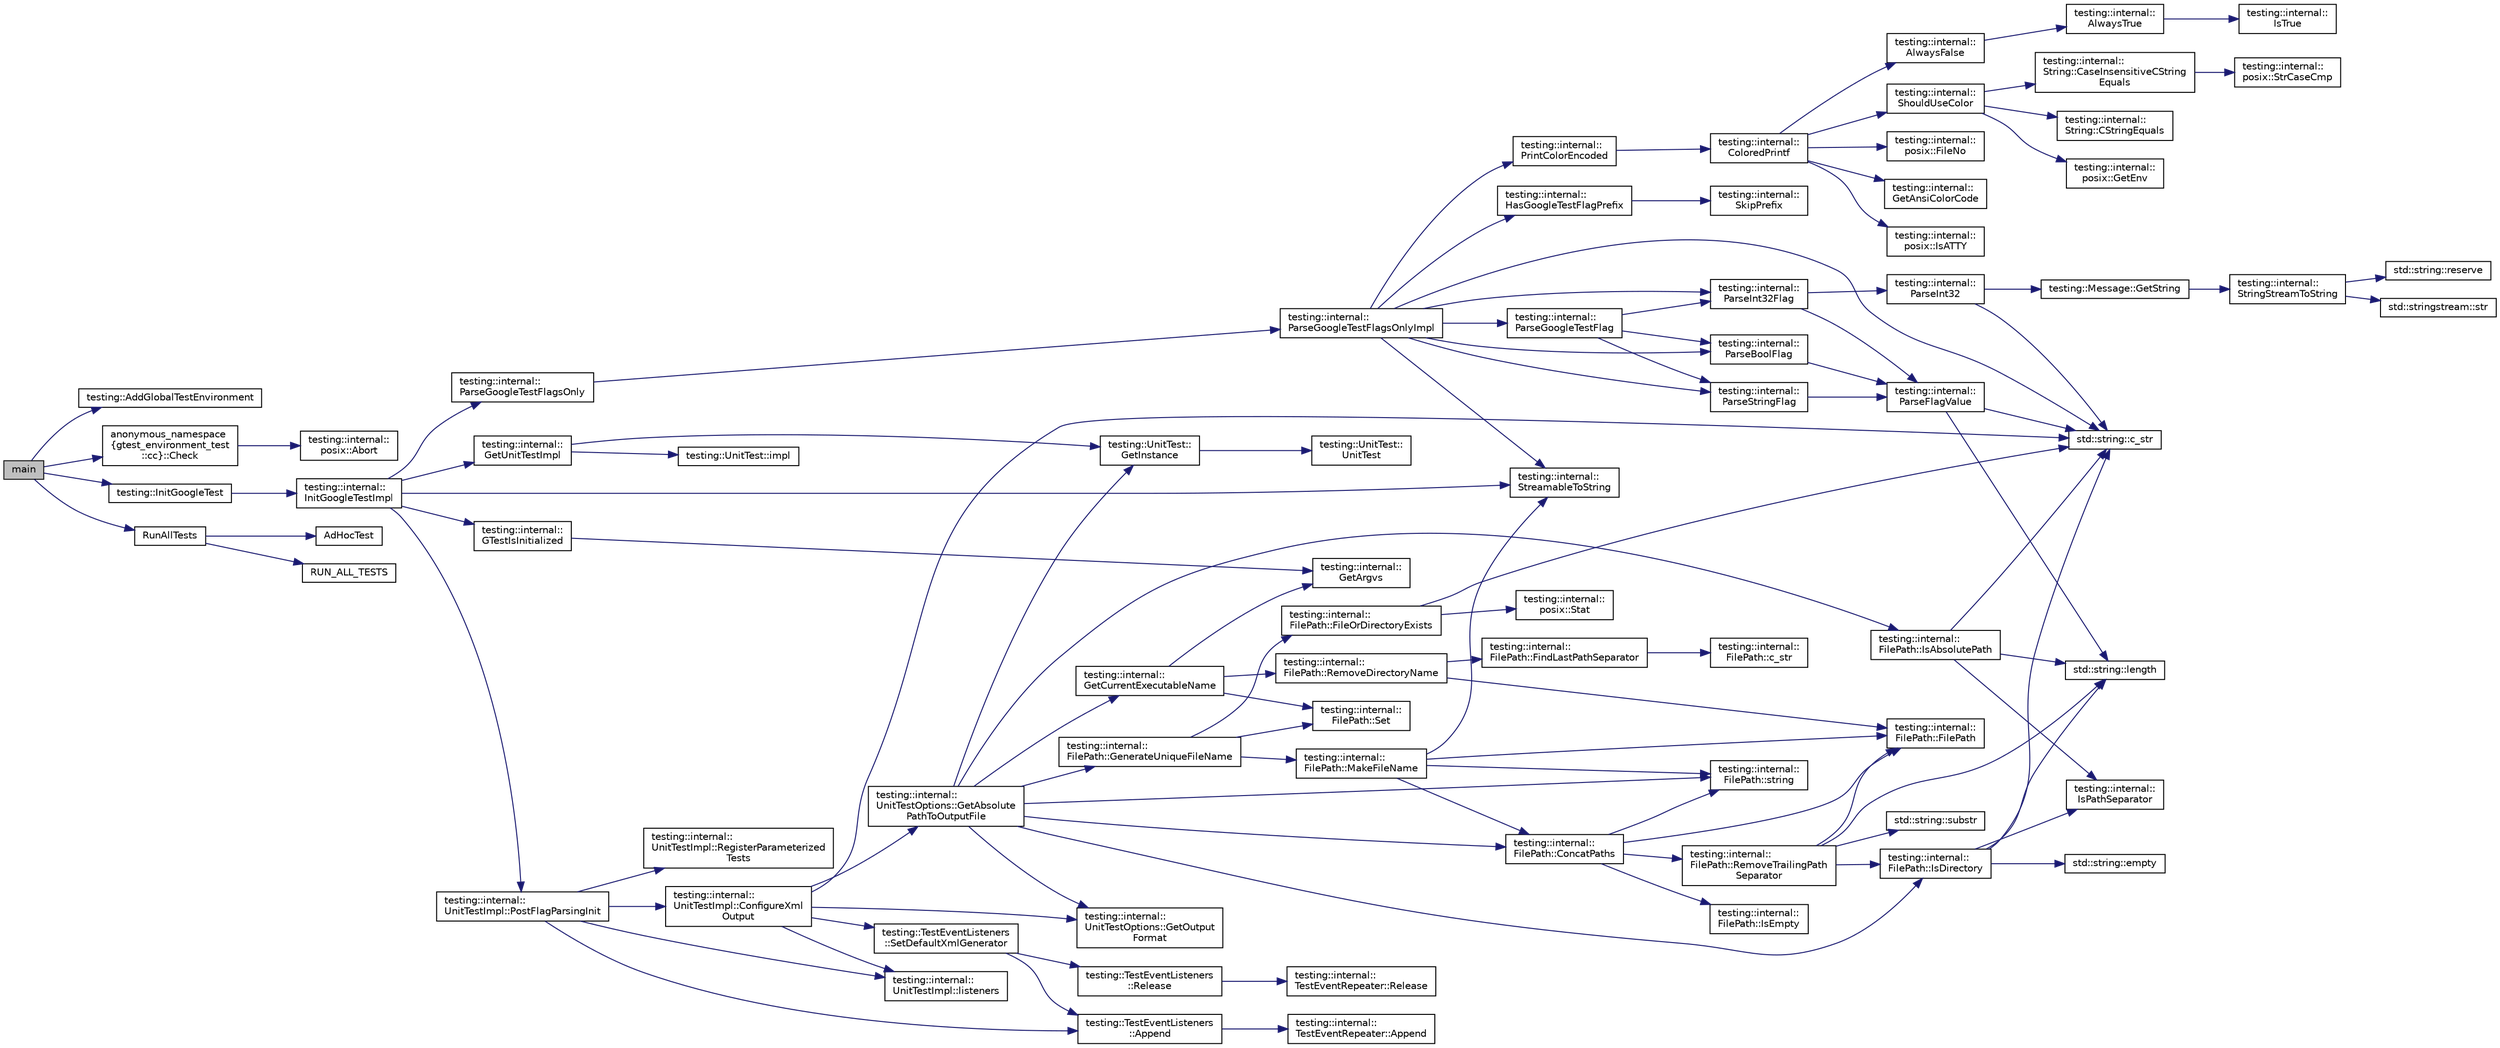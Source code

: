 digraph "main"
{
 // INTERACTIVE_SVG=YES
 // LATEX_PDF_SIZE
  bgcolor="transparent";
  edge [fontname="Helvetica",fontsize="10",labelfontname="Helvetica",labelfontsize="10"];
  node [fontname="Helvetica",fontsize="10",shape=record];
  rankdir="LR";
  Node1 [label="main",height=0.2,width=0.4,color="black", fillcolor="grey75", style="filled", fontcolor="black",tooltip=" "];
  Node1 -> Node2 [color="midnightblue",fontsize="10",style="solid",fontname="Helvetica"];
  Node2 [label="testing::AddGlobalTestEnvironment",height=0.2,width=0.4,color="black",URL="$namespacetesting.html#a460d7b998622e332392c1e00be3a60d5",tooltip=" "];
  Node1 -> Node3 [color="midnightblue",fontsize="10",style="solid",fontname="Helvetica"];
  Node3 [label="anonymous_namespace\l\{gtest_environment_test\l::cc\}::Check",height=0.2,width=0.4,color="black",URL="$namespaceanonymous__namespace_02gtest__environment__test_8cc_03.html#a3dc95a1a281d8c5e115e33be30b9ff91",tooltip=" "];
  Node3 -> Node4 [color="midnightblue",fontsize="10",style="solid",fontname="Helvetica"];
  Node4 [label="testing::internal::\lposix::Abort",height=0.2,width=0.4,color="black",URL="$namespacetesting_1_1internal_1_1posix.html#a69b8278c59359dd6a6f941b4643db9fb",tooltip=" "];
  Node1 -> Node5 [color="midnightblue",fontsize="10",style="solid",fontname="Helvetica"];
  Node5 [label="testing::InitGoogleTest",height=0.2,width=0.4,color="black",URL="$namespacetesting.html#afd726ae08c9bd16dc52f78c822d9946b",tooltip=" "];
  Node5 -> Node6 [color="midnightblue",fontsize="10",style="solid",fontname="Helvetica"];
  Node6 [label="testing::internal::\lInitGoogleTestImpl",height=0.2,width=0.4,color="black",URL="$namespacetesting_1_1internal.html#ac3c6fa93391768aa91c6238b31aaeeb5",tooltip=" "];
  Node6 -> Node7 [color="midnightblue",fontsize="10",style="solid",fontname="Helvetica"];
  Node7 [label="testing::internal::\lGetUnitTestImpl",height=0.2,width=0.4,color="black",URL="$namespacetesting_1_1internal.html#a9bd0caf5d16512de38b39599c13ee634",tooltip=" "];
  Node7 -> Node8 [color="midnightblue",fontsize="10",style="solid",fontname="Helvetica"];
  Node8 [label="testing::UnitTest::\lGetInstance",height=0.2,width=0.4,color="black",URL="$classtesting_1_1UnitTest.html#a24192400b70b3b946746954e9574fb8e",tooltip=" "];
  Node8 -> Node9 [color="midnightblue",fontsize="10",style="solid",fontname="Helvetica"];
  Node9 [label="testing::UnitTest::\lUnitTest",height=0.2,width=0.4,color="black",URL="$classtesting_1_1UnitTest.html#a5e646d37f980429c310af696c8775f5c",tooltip=" "];
  Node7 -> Node10 [color="midnightblue",fontsize="10",style="solid",fontname="Helvetica"];
  Node10 [label="testing::UnitTest::impl",height=0.2,width=0.4,color="black",URL="$classtesting_1_1UnitTest.html#a4df5d11a58affb337d7fa62eaa07690e",tooltip=" "];
  Node6 -> Node11 [color="midnightblue",fontsize="10",style="solid",fontname="Helvetica"];
  Node11 [label="testing::internal::\lGTestIsInitialized",height=0.2,width=0.4,color="black",URL="$namespacetesting_1_1internal.html#a91e707e0d371fae0224ffd37f0d042af",tooltip=" "];
  Node11 -> Node12 [color="midnightblue",fontsize="10",style="solid",fontname="Helvetica"];
  Node12 [label="testing::internal::\lGetArgvs",height=0.2,width=0.4,color="black",URL="$namespacetesting_1_1internal.html#a344160f771a3b754fa4e54b6e9846b23",tooltip=" "];
  Node6 -> Node13 [color="midnightblue",fontsize="10",style="solid",fontname="Helvetica"];
  Node13 [label="testing::internal::\lParseGoogleTestFlagsOnly",height=0.2,width=0.4,color="black",URL="$namespacetesting_1_1internal.html#a472880afbcc592a41e3d623e2dec8412",tooltip=" "];
  Node13 -> Node14 [color="midnightblue",fontsize="10",style="solid",fontname="Helvetica"];
  Node14 [label="testing::internal::\lParseGoogleTestFlagsOnlyImpl",height=0.2,width=0.4,color="black",URL="$namespacetesting_1_1internal.html#ae4c46ce8c3d016848fff52cc5133f2ac",tooltip=" "];
  Node14 -> Node15 [color="midnightblue",fontsize="10",style="solid",fontname="Helvetica"];
  Node15 [label="std::string::c_str",height=0.2,width=0.4,color="black",URL="/Users/shi-rongliu/html_book_20190607/cppreference-doxygen-web.tag.xml$cpp/string/basic_string/c_str.html#",tooltip=" "];
  Node14 -> Node16 [color="midnightblue",fontsize="10",style="solid",fontname="Helvetica"];
  Node16 [label="testing::internal::\lHasGoogleTestFlagPrefix",height=0.2,width=0.4,color="black",URL="$namespacetesting_1_1internal.html#a6fff795269f50673e358438721710d6f",tooltip=" "];
  Node16 -> Node17 [color="midnightblue",fontsize="10",style="solid",fontname="Helvetica"];
  Node17 [label="testing::internal::\lSkipPrefix",height=0.2,width=0.4,color="black",URL="$namespacetesting_1_1internal.html#a244d9a3765727306b597b8992ab84036",tooltip=" "];
  Node14 -> Node18 [color="midnightblue",fontsize="10",style="solid",fontname="Helvetica"];
  Node18 [label="testing::internal::\lParseBoolFlag",height=0.2,width=0.4,color="black",URL="$namespacetesting_1_1internal.html#ada3b98e7cfe93f4ba2053c470d9e3e51",tooltip=" "];
  Node18 -> Node19 [color="midnightblue",fontsize="10",style="solid",fontname="Helvetica"];
  Node19 [label="testing::internal::\lParseFlagValue",height=0.2,width=0.4,color="black",URL="$namespacetesting_1_1internal.html#a8bfd56af5e4a89bfb76f7e1723e41b03",tooltip=" "];
  Node19 -> Node15 [color="midnightblue",fontsize="10",style="solid",fontname="Helvetica"];
  Node19 -> Node20 [color="midnightblue",fontsize="10",style="solid",fontname="Helvetica"];
  Node20 [label="std::string::length",height=0.2,width=0.4,color="black",URL="/Users/shi-rongliu/html_book_20190607/cppreference-doxygen-web.tag.xml$cpp/string/basic_string/size.html#",tooltip=" "];
  Node14 -> Node21 [color="midnightblue",fontsize="10",style="solid",fontname="Helvetica"];
  Node21 [label="testing::internal::\lParseGoogleTestFlag",height=0.2,width=0.4,color="black",URL="$namespacetesting_1_1internal.html#afccff08aa2b1ede0dd32c1364a5dee42",tooltip=" "];
  Node21 -> Node18 [color="midnightblue",fontsize="10",style="solid",fontname="Helvetica"];
  Node21 -> Node22 [color="midnightblue",fontsize="10",style="solid",fontname="Helvetica"];
  Node22 [label="testing::internal::\lParseInt32Flag",height=0.2,width=0.4,color="black",URL="$namespacetesting_1_1internal.html#ae3449e173767750b613114ceac6d916a",tooltip=" "];
  Node22 -> Node19 [color="midnightblue",fontsize="10",style="solid",fontname="Helvetica"];
  Node22 -> Node23 [color="midnightblue",fontsize="10",style="solid",fontname="Helvetica"];
  Node23 [label="testing::internal::\lParseInt32",height=0.2,width=0.4,color="black",URL="$namespacetesting_1_1internal.html#ac06fc81336a3d80755f4020d34321766",tooltip=" "];
  Node23 -> Node15 [color="midnightblue",fontsize="10",style="solid",fontname="Helvetica"];
  Node23 -> Node24 [color="midnightblue",fontsize="10",style="solid",fontname="Helvetica"];
  Node24 [label="testing::Message::GetString",height=0.2,width=0.4,color="black",URL="$classtesting_1_1Message.html#a2cdc4df62bdcc9df37651a1cf527704e",tooltip=" "];
  Node24 -> Node25 [color="midnightblue",fontsize="10",style="solid",fontname="Helvetica"];
  Node25 [label="testing::internal::\lStringStreamToString",height=0.2,width=0.4,color="black",URL="$namespacetesting_1_1internal.html#ac0a2b7f69fc829d80a39e925b6417e39",tooltip=" "];
  Node25 -> Node26 [color="midnightblue",fontsize="10",style="solid",fontname="Helvetica"];
  Node26 [label="std::string::reserve",height=0.2,width=0.4,color="black",URL="/Users/shi-rongliu/html_book_20190607/cppreference-doxygen-web.tag.xml$cpp/string/basic_string/reserve.html#",tooltip=" "];
  Node25 -> Node27 [color="midnightblue",fontsize="10",style="solid",fontname="Helvetica"];
  Node27 [label="std::stringstream::str",height=0.2,width=0.4,color="black",URL="/Users/shi-rongliu/html_book_20190607/cppreference-doxygen-web.tag.xml$cpp/io/basic_stringstream/str.html#",tooltip=" "];
  Node21 -> Node28 [color="midnightblue",fontsize="10",style="solid",fontname="Helvetica"];
  Node28 [label="testing::internal::\lParseStringFlag",height=0.2,width=0.4,color="black",URL="$namespacetesting_1_1internal.html#aa4ce312efaaf7a97aac2303173afe021",tooltip=" "];
  Node28 -> Node19 [color="midnightblue",fontsize="10",style="solid",fontname="Helvetica"];
  Node14 -> Node22 [color="midnightblue",fontsize="10",style="solid",fontname="Helvetica"];
  Node14 -> Node28 [color="midnightblue",fontsize="10",style="solid",fontname="Helvetica"];
  Node14 -> Node29 [color="midnightblue",fontsize="10",style="solid",fontname="Helvetica"];
  Node29 [label="testing::internal::\lPrintColorEncoded",height=0.2,width=0.4,color="black",URL="$namespacetesting_1_1internal.html#a7d8c446a29c7e22d7d4dde8f530bb57e",tooltip=" "];
  Node29 -> Node30 [color="midnightblue",fontsize="10",style="solid",fontname="Helvetica"];
  Node30 [label="testing::internal::\lColoredPrintf",height=0.2,width=0.4,color="black",URL="$namespacetesting_1_1internal.html#adef3055706176001364e54eb73a87e31",tooltip=" "];
  Node30 -> Node31 [color="midnightblue",fontsize="10",style="solid",fontname="Helvetica"];
  Node31 [label="testing::internal::\lAlwaysFalse",height=0.2,width=0.4,color="black",URL="$namespacetesting_1_1internal.html#a4b24c851ab13569b1b15b3d259b60d2e",tooltip=" "];
  Node31 -> Node32 [color="midnightblue",fontsize="10",style="solid",fontname="Helvetica"];
  Node32 [label="testing::internal::\lAlwaysTrue",height=0.2,width=0.4,color="black",URL="$namespacetesting_1_1internal.html#a922c9da63cd4bf94fc473b9ecac76414",tooltip=" "];
  Node32 -> Node33 [color="midnightblue",fontsize="10",style="solid",fontname="Helvetica"];
  Node33 [label="testing::internal::\lIsTrue",height=0.2,width=0.4,color="black",URL="$namespacetesting_1_1internal.html#a527b9bcc13669b9a16400c8514266254",tooltip=" "];
  Node30 -> Node34 [color="midnightblue",fontsize="10",style="solid",fontname="Helvetica"];
  Node34 [label="testing::internal::\lposix::FileNo",height=0.2,width=0.4,color="black",URL="$namespacetesting_1_1internal_1_1posix.html#a3117b067e1f942a2031e666953120ccc",tooltip=" "];
  Node30 -> Node35 [color="midnightblue",fontsize="10",style="solid",fontname="Helvetica"];
  Node35 [label="testing::internal::\lGetAnsiColorCode",height=0.2,width=0.4,color="black",URL="$namespacetesting_1_1internal.html#a0aefb9deb60e90f19c236559837303d8",tooltip=" "];
  Node30 -> Node36 [color="midnightblue",fontsize="10",style="solid",fontname="Helvetica"];
  Node36 [label="testing::internal::\lposix::IsATTY",height=0.2,width=0.4,color="black",URL="$namespacetesting_1_1internal_1_1posix.html#a16ebe936b3a8ea462a94191635aedc27",tooltip=" "];
  Node30 -> Node37 [color="midnightblue",fontsize="10",style="solid",fontname="Helvetica"];
  Node37 [label="testing::internal::\lShouldUseColor",height=0.2,width=0.4,color="black",URL="$namespacetesting_1_1internal.html#ac1db1b4603967a6c4404f31cbbac31a6",tooltip=" "];
  Node37 -> Node38 [color="midnightblue",fontsize="10",style="solid",fontname="Helvetica"];
  Node38 [label="testing::internal::\lString::CaseInsensitiveCString\lEquals",height=0.2,width=0.4,color="black",URL="$classtesting_1_1internal_1_1String.html#a116ca435d63306927ba19f90a3596787",tooltip=" "];
  Node38 -> Node39 [color="midnightblue",fontsize="10",style="solid",fontname="Helvetica"];
  Node39 [label="testing::internal::\lposix::StrCaseCmp",height=0.2,width=0.4,color="black",URL="$namespacetesting_1_1internal_1_1posix.html#a1ef2385a7f8e4c706054da35967e76bd",tooltip=" "];
  Node37 -> Node40 [color="midnightblue",fontsize="10",style="solid",fontname="Helvetica"];
  Node40 [label="testing::internal::\lString::CStringEquals",height=0.2,width=0.4,color="black",URL="$classtesting_1_1internal_1_1String.html#a8bea7b33e7effbd299a0b4a5522ea96e",tooltip=" "];
  Node37 -> Node41 [color="midnightblue",fontsize="10",style="solid",fontname="Helvetica"];
  Node41 [label="testing::internal::\lposix::GetEnv",height=0.2,width=0.4,color="black",URL="$namespacetesting_1_1internal_1_1posix.html#a1d5e3da5a27eed25986859fa83cafe95",tooltip=" "];
  Node14 -> Node42 [color="midnightblue",fontsize="10",style="solid",fontname="Helvetica"];
  Node42 [label="testing::internal::\lStreamableToString",height=0.2,width=0.4,color="black",URL="$namespacetesting_1_1internal.html#aad4beed95d0846e6ffc5da0978ef3bb9",tooltip=" "];
  Node6 -> Node43 [color="midnightblue",fontsize="10",style="solid",fontname="Helvetica"];
  Node43 [label="testing::internal::\lUnitTestImpl::PostFlagParsingInit",height=0.2,width=0.4,color="black",URL="$classtesting_1_1internal_1_1UnitTestImpl.html#a772894193104b1b2516f16e6ff813168",tooltip=" "];
  Node43 -> Node44 [color="midnightblue",fontsize="10",style="solid",fontname="Helvetica"];
  Node44 [label="testing::TestEventListeners\l::Append",height=0.2,width=0.4,color="black",URL="$classtesting_1_1TestEventListeners.html#a1207dce74d64c1c39ffa6105560536a0",tooltip=" "];
  Node44 -> Node45 [color="midnightblue",fontsize="10",style="solid",fontname="Helvetica"];
  Node45 [label="testing::internal::\lTestEventRepeater::Append",height=0.2,width=0.4,color="black",URL="$classtesting_1_1internal_1_1TestEventRepeater.html#ad154ce021881721a5c46994316b14cb1",tooltip=" "];
  Node43 -> Node46 [color="midnightblue",fontsize="10",style="solid",fontname="Helvetica"];
  Node46 [label="testing::internal::\lUnitTestImpl::ConfigureXml\lOutput",height=0.2,width=0.4,color="black",URL="$classtesting_1_1internal_1_1UnitTestImpl.html#a21cd7b2928de03a55b5252f29dd5ae6d",tooltip=" "];
  Node46 -> Node15 [color="midnightblue",fontsize="10",style="solid",fontname="Helvetica"];
  Node46 -> Node47 [color="midnightblue",fontsize="10",style="solid",fontname="Helvetica"];
  Node47 [label="testing::internal::\lUnitTestOptions::GetAbsolute\lPathToOutputFile",height=0.2,width=0.4,color="black",URL="$classtesting_1_1internal_1_1UnitTestOptions.html#a993fb30ad66104158c8c0ac508daca3f",tooltip=" "];
  Node47 -> Node48 [color="midnightblue",fontsize="10",style="solid",fontname="Helvetica"];
  Node48 [label="testing::internal::\lFilePath::ConcatPaths",height=0.2,width=0.4,color="black",URL="$classtesting_1_1internal_1_1FilePath.html#ac9d57987f60ac43f0c57b89e333e531e",tooltip=" "];
  Node48 -> Node49 [color="midnightblue",fontsize="10",style="solid",fontname="Helvetica"];
  Node49 [label="testing::internal::\lFilePath::FilePath",height=0.2,width=0.4,color="black",URL="$classtesting_1_1internal_1_1FilePath.html#a3504a51accbca78a52fe586133ea5499",tooltip=" "];
  Node48 -> Node50 [color="midnightblue",fontsize="10",style="solid",fontname="Helvetica"];
  Node50 [label="testing::internal::\lFilePath::IsEmpty",height=0.2,width=0.4,color="black",URL="$classtesting_1_1internal_1_1FilePath.html#a2c165c5510e8705ade547849a9234a6e",tooltip=" "];
  Node48 -> Node51 [color="midnightblue",fontsize="10",style="solid",fontname="Helvetica"];
  Node51 [label="testing::internal::\lFilePath::RemoveTrailingPath\lSeparator",height=0.2,width=0.4,color="black",URL="$classtesting_1_1internal_1_1FilePath.html#ab47ada111cc940cf2359f6533bada6ca",tooltip=" "];
  Node51 -> Node49 [color="midnightblue",fontsize="10",style="solid",fontname="Helvetica"];
  Node51 -> Node52 [color="midnightblue",fontsize="10",style="solid",fontname="Helvetica"];
  Node52 [label="testing::internal::\lFilePath::IsDirectory",height=0.2,width=0.4,color="black",URL="$classtesting_1_1internal_1_1FilePath.html#a73fc042ad65e85bbecb956eb4603a6f2",tooltip=" "];
  Node52 -> Node15 [color="midnightblue",fontsize="10",style="solid",fontname="Helvetica"];
  Node52 -> Node53 [color="midnightblue",fontsize="10",style="solid",fontname="Helvetica"];
  Node53 [label="std::string::empty",height=0.2,width=0.4,color="black",URL="/Users/shi-rongliu/html_book_20190607/cppreference-doxygen-web.tag.xml$cpp/string/basic_string/empty.html#",tooltip=" "];
  Node52 -> Node54 [color="midnightblue",fontsize="10",style="solid",fontname="Helvetica"];
  Node54 [label="testing::internal::\lIsPathSeparator",height=0.2,width=0.4,color="black",URL="$namespacetesting_1_1internal.html#a6b8d22cee9edbbfe56077420a6fa1cb1",tooltip=" "];
  Node52 -> Node20 [color="midnightblue",fontsize="10",style="solid",fontname="Helvetica"];
  Node51 -> Node20 [color="midnightblue",fontsize="10",style="solid",fontname="Helvetica"];
  Node51 -> Node55 [color="midnightblue",fontsize="10",style="solid",fontname="Helvetica"];
  Node55 [label="std::string::substr",height=0.2,width=0.4,color="black",URL="/Users/shi-rongliu/html_book_20190607/cppreference-doxygen-web.tag.xml$cpp/string/basic_string/substr.html#",tooltip=" "];
  Node48 -> Node56 [color="midnightblue",fontsize="10",style="solid",fontname="Helvetica"];
  Node56 [label="testing::internal::\lFilePath::string",height=0.2,width=0.4,color="black",URL="$classtesting_1_1internal_1_1FilePath.html#ab1d58734f2e179264eb6353fea57361d",tooltip=" "];
  Node47 -> Node57 [color="midnightblue",fontsize="10",style="solid",fontname="Helvetica"];
  Node57 [label="testing::internal::\lFilePath::GenerateUniqueFileName",height=0.2,width=0.4,color="black",URL="$classtesting_1_1internal_1_1FilePath.html#a2280a77adb394cf80bb5f73fc292e8c8",tooltip=" "];
  Node57 -> Node58 [color="midnightblue",fontsize="10",style="solid",fontname="Helvetica"];
  Node58 [label="testing::internal::\lFilePath::FileOrDirectoryExists",height=0.2,width=0.4,color="black",URL="$classtesting_1_1internal_1_1FilePath.html#a105bd8fc3adff8fcb4a593532842fb68",tooltip=" "];
  Node58 -> Node15 [color="midnightblue",fontsize="10",style="solid",fontname="Helvetica"];
  Node58 -> Node59 [color="midnightblue",fontsize="10",style="solid",fontname="Helvetica"];
  Node59 [label="testing::internal::\lposix::Stat",height=0.2,width=0.4,color="black",URL="$namespacetesting_1_1internal_1_1posix.html#a2b87b7ff647a128614daf50667eb9304",tooltip=" "];
  Node57 -> Node60 [color="midnightblue",fontsize="10",style="solid",fontname="Helvetica"];
  Node60 [label="testing::internal::\lFilePath::MakeFileName",height=0.2,width=0.4,color="black",URL="$classtesting_1_1internal_1_1FilePath.html#aa8c102da670261eb4fa8e2f2481df139",tooltip=" "];
  Node60 -> Node48 [color="midnightblue",fontsize="10",style="solid",fontname="Helvetica"];
  Node60 -> Node49 [color="midnightblue",fontsize="10",style="solid",fontname="Helvetica"];
  Node60 -> Node42 [color="midnightblue",fontsize="10",style="solid",fontname="Helvetica"];
  Node60 -> Node56 [color="midnightblue",fontsize="10",style="solid",fontname="Helvetica"];
  Node57 -> Node61 [color="midnightblue",fontsize="10",style="solid",fontname="Helvetica"];
  Node61 [label="testing::internal::\lFilePath::Set",height=0.2,width=0.4,color="black",URL="$classtesting_1_1internal_1_1FilePath.html#a15a42de7518e89254e0640dd9317d5f7",tooltip=" "];
  Node47 -> Node62 [color="midnightblue",fontsize="10",style="solid",fontname="Helvetica"];
  Node62 [label="testing::internal::\lGetCurrentExecutableName",height=0.2,width=0.4,color="black",URL="$namespacetesting_1_1internal.html#a7a2bbf069f75bc99873976ad6fc356ad",tooltip=" "];
  Node62 -> Node12 [color="midnightblue",fontsize="10",style="solid",fontname="Helvetica"];
  Node62 -> Node63 [color="midnightblue",fontsize="10",style="solid",fontname="Helvetica"];
  Node63 [label="testing::internal::\lFilePath::RemoveDirectoryName",height=0.2,width=0.4,color="black",URL="$classtesting_1_1internal_1_1FilePath.html#a6b61ede2c81ecd870b8220c04aec3060",tooltip=" "];
  Node63 -> Node49 [color="midnightblue",fontsize="10",style="solid",fontname="Helvetica"];
  Node63 -> Node64 [color="midnightblue",fontsize="10",style="solid",fontname="Helvetica"];
  Node64 [label="testing::internal::\lFilePath::FindLastPathSeparator",height=0.2,width=0.4,color="black",URL="$classtesting_1_1internal_1_1FilePath.html#ab47f288e1e9ce5a904eccb94e86c4f99",tooltip=" "];
  Node64 -> Node65 [color="midnightblue",fontsize="10",style="solid",fontname="Helvetica"];
  Node65 [label="testing::internal::\lFilePath::c_str",height=0.2,width=0.4,color="black",URL="$classtesting_1_1internal_1_1FilePath.html#a43e9ff978b0d7c43c401d976d4621aa3",tooltip=" "];
  Node62 -> Node61 [color="midnightblue",fontsize="10",style="solid",fontname="Helvetica"];
  Node47 -> Node8 [color="midnightblue",fontsize="10",style="solid",fontname="Helvetica"];
  Node47 -> Node66 [color="midnightblue",fontsize="10",style="solid",fontname="Helvetica"];
  Node66 [label="testing::internal::\lUnitTestOptions::GetOutput\lFormat",height=0.2,width=0.4,color="black",URL="$classtesting_1_1internal_1_1UnitTestOptions.html#ae7413a21296d885c6924650b51ac4f6d",tooltip=" "];
  Node47 -> Node67 [color="midnightblue",fontsize="10",style="solid",fontname="Helvetica"];
  Node67 [label="testing::internal::\lFilePath::IsAbsolutePath",height=0.2,width=0.4,color="black",URL="$classtesting_1_1internal_1_1FilePath.html#ae17e5581e7996021e598851fe947df9c",tooltip=" "];
  Node67 -> Node15 [color="midnightblue",fontsize="10",style="solid",fontname="Helvetica"];
  Node67 -> Node54 [color="midnightblue",fontsize="10",style="solid",fontname="Helvetica"];
  Node67 -> Node20 [color="midnightblue",fontsize="10",style="solid",fontname="Helvetica"];
  Node47 -> Node52 [color="midnightblue",fontsize="10",style="solid",fontname="Helvetica"];
  Node47 -> Node56 [color="midnightblue",fontsize="10",style="solid",fontname="Helvetica"];
  Node46 -> Node66 [color="midnightblue",fontsize="10",style="solid",fontname="Helvetica"];
  Node46 -> Node68 [color="midnightblue",fontsize="10",style="solid",fontname="Helvetica"];
  Node68 [label="testing::internal::\lUnitTestImpl::listeners",height=0.2,width=0.4,color="black",URL="$classtesting_1_1internal_1_1UnitTestImpl.html#a67211f8475936f88d0e4d30f841c0da4",tooltip=" "];
  Node46 -> Node69 [color="midnightblue",fontsize="10",style="solid",fontname="Helvetica"];
  Node69 [label="testing::TestEventListeners\l::SetDefaultXmlGenerator",height=0.2,width=0.4,color="black",URL="$classtesting_1_1TestEventListeners.html#a36dbac47563ef8bb78cb467d11f5b4d9",tooltip=" "];
  Node69 -> Node44 [color="midnightblue",fontsize="10",style="solid",fontname="Helvetica"];
  Node69 -> Node70 [color="midnightblue",fontsize="10",style="solid",fontname="Helvetica"];
  Node70 [label="testing::TestEventListeners\l::Release",height=0.2,width=0.4,color="black",URL="$classtesting_1_1TestEventListeners.html#a038c9fa1975f84d6f3d25b52bc7bccdd",tooltip=" "];
  Node70 -> Node71 [color="midnightblue",fontsize="10",style="solid",fontname="Helvetica"];
  Node71 [label="testing::internal::\lTestEventRepeater::Release",height=0.2,width=0.4,color="black",URL="$classtesting_1_1internal_1_1TestEventRepeater.html#ac77a3d127e4726e11694e4ee9cf3b793",tooltip=" "];
  Node43 -> Node68 [color="midnightblue",fontsize="10",style="solid",fontname="Helvetica"];
  Node43 -> Node72 [color="midnightblue",fontsize="10",style="solid",fontname="Helvetica"];
  Node72 [label="testing::internal::\lUnitTestImpl::RegisterParameterized\lTests",height=0.2,width=0.4,color="black",URL="$classtesting_1_1internal_1_1UnitTestImpl.html#af84d2515f1a272a8783f00a3e8c0aff8",tooltip=" "];
  Node6 -> Node42 [color="midnightblue",fontsize="10",style="solid",fontname="Helvetica"];
  Node1 -> Node73 [color="midnightblue",fontsize="10",style="solid",fontname="Helvetica"];
  Node73 [label="RunAllTests",height=0.2,width=0.4,color="black",URL="$gtest__output__test___8cc.html#ae0ca194f6b730e168850ce3179ad4f63",tooltip=" "];
  Node73 -> Node74 [color="midnightblue",fontsize="10",style="solid",fontname="Helvetica"];
  Node74 [label="AdHocTest",height=0.2,width=0.4,color="black",URL="$gtest__output__test___8cc.html#a36cd4d21174efaa3066237d716028d49",tooltip=" "];
  Node73 -> Node75 [color="midnightblue",fontsize="10",style="solid",fontname="Helvetica"];
  Node75 [label="RUN_ALL_TESTS",height=0.2,width=0.4,color="black",URL="$gtest_8h.html#a853a3792807489591d3d4a2f2ff9359f",tooltip=" "];
}
